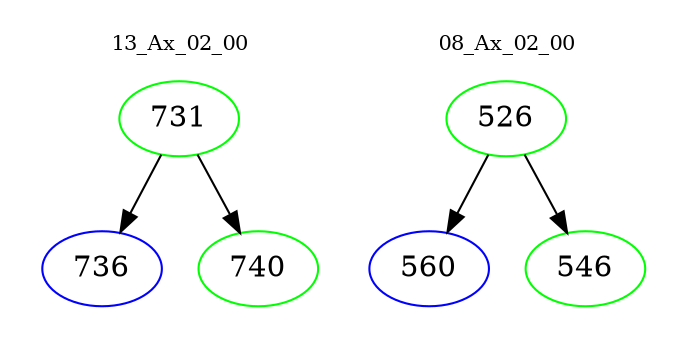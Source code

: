 digraph{
subgraph cluster_0 {
color = white
label = "13_Ax_02_00";
fontsize=10;
T0_731 [label="731", color="green"]
T0_731 -> T0_736 [color="black"]
T0_736 [label="736", color="blue"]
T0_731 -> T0_740 [color="black"]
T0_740 [label="740", color="green"]
}
subgraph cluster_1 {
color = white
label = "08_Ax_02_00";
fontsize=10;
T1_526 [label="526", color="green"]
T1_526 -> T1_560 [color="black"]
T1_560 [label="560", color="blue"]
T1_526 -> T1_546 [color="black"]
T1_546 [label="546", color="green"]
}
}
